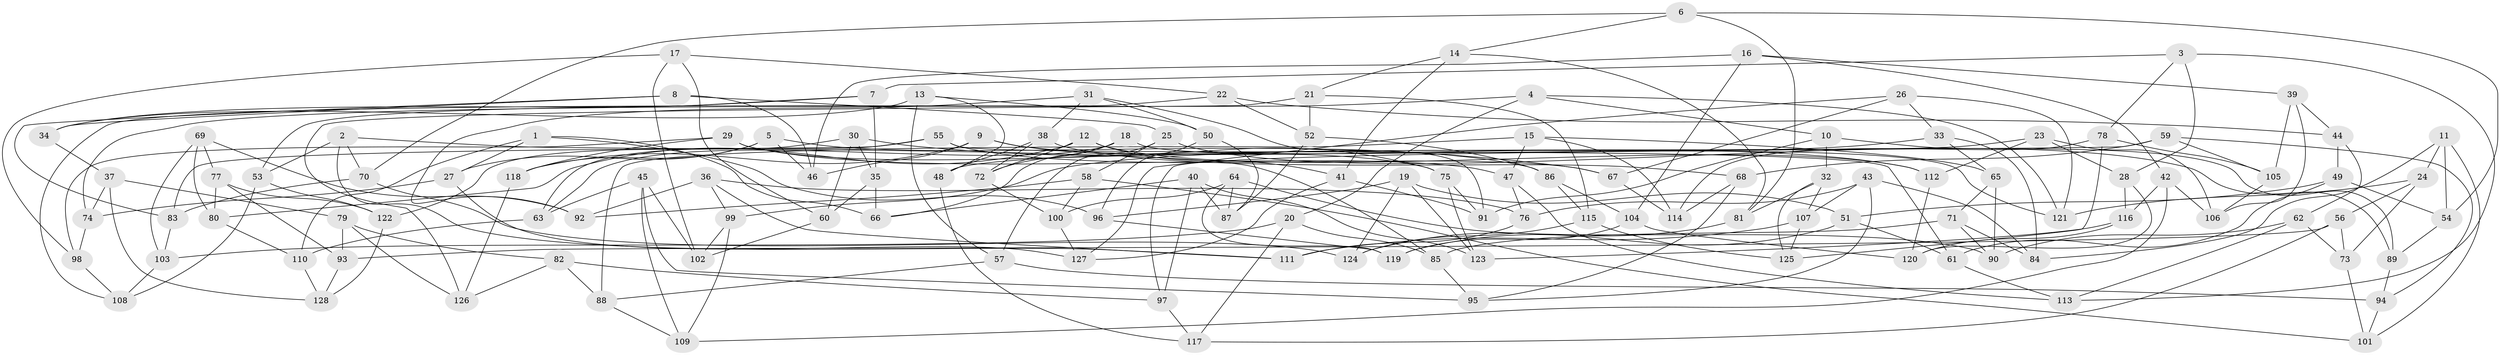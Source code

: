 // Generated by graph-tools (version 1.1) at 2025/16/03/09/25 04:16:23]
// undirected, 128 vertices, 256 edges
graph export_dot {
graph [start="1"]
  node [color=gray90,style=filled];
  1;
  2;
  3;
  4;
  5;
  6;
  7;
  8;
  9;
  10;
  11;
  12;
  13;
  14;
  15;
  16;
  17;
  18;
  19;
  20;
  21;
  22;
  23;
  24;
  25;
  26;
  27;
  28;
  29;
  30;
  31;
  32;
  33;
  34;
  35;
  36;
  37;
  38;
  39;
  40;
  41;
  42;
  43;
  44;
  45;
  46;
  47;
  48;
  49;
  50;
  51;
  52;
  53;
  54;
  55;
  56;
  57;
  58;
  59;
  60;
  61;
  62;
  63;
  64;
  65;
  66;
  67;
  68;
  69;
  70;
  71;
  72;
  73;
  74;
  75;
  76;
  77;
  78;
  79;
  80;
  81;
  82;
  83;
  84;
  85;
  86;
  87;
  88;
  89;
  90;
  91;
  92;
  93;
  94;
  95;
  96;
  97;
  98;
  99;
  100;
  101;
  102;
  103;
  104;
  105;
  106;
  107;
  108;
  109;
  110;
  111;
  112;
  113;
  114;
  115;
  116;
  117;
  118;
  119;
  120;
  121;
  122;
  123;
  124;
  125;
  126;
  127;
  128;
  1 -- 66;
  1 -- 27;
  1 -- 96;
  1 -- 110;
  2 -- 111;
  2 -- 85;
  2 -- 53;
  2 -- 70;
  3 -- 28;
  3 -- 78;
  3 -- 113;
  3 -- 7;
  4 -- 20;
  4 -- 121;
  4 -- 10;
  4 -- 74;
  5 -- 86;
  5 -- 27;
  5 -- 118;
  5 -- 46;
  6 -- 54;
  6 -- 70;
  6 -- 14;
  6 -- 81;
  7 -- 34;
  7 -- 35;
  7 -- 53;
  8 -- 34;
  8 -- 46;
  8 -- 25;
  8 -- 83;
  9 -- 46;
  9 -- 112;
  9 -- 118;
  9 -- 75;
  10 -- 89;
  10 -- 91;
  10 -- 32;
  11 -- 101;
  11 -- 84;
  11 -- 54;
  11 -- 24;
  12 -- 112;
  12 -- 80;
  12 -- 41;
  12 -- 72;
  13 -- 34;
  13 -- 57;
  13 -- 48;
  13 -- 50;
  14 -- 81;
  14 -- 41;
  14 -- 21;
  15 -- 47;
  15 -- 65;
  15 -- 114;
  15 -- 88;
  16 -- 104;
  16 -- 46;
  16 -- 42;
  16 -- 39;
  17 -- 98;
  17 -- 22;
  17 -- 102;
  17 -- 60;
  18 -- 121;
  18 -- 63;
  18 -- 72;
  18 -- 66;
  19 -- 51;
  19 -- 96;
  19 -- 123;
  19 -- 124;
  20 -- 85;
  20 -- 103;
  20 -- 117;
  21 -- 52;
  21 -- 126;
  21 -- 115;
  22 -- 52;
  22 -- 44;
  22 -- 108;
  23 -- 112;
  23 -- 106;
  23 -- 48;
  23 -- 28;
  24 -- 73;
  24 -- 56;
  24 -- 121;
  25 -- 89;
  25 -- 58;
  25 -- 57;
  26 -- 121;
  26 -- 33;
  26 -- 127;
  26 -- 67;
  27 -- 127;
  27 -- 74;
  28 -- 120;
  28 -- 116;
  29 -- 47;
  29 -- 118;
  29 -- 98;
  29 -- 75;
  30 -- 122;
  30 -- 67;
  30 -- 60;
  30 -- 35;
  31 -- 38;
  31 -- 91;
  31 -- 50;
  31 -- 92;
  32 -- 125;
  32 -- 107;
  32 -- 81;
  33 -- 65;
  33 -- 84;
  33 -- 99;
  34 -- 37;
  35 -- 60;
  35 -- 66;
  36 -- 76;
  36 -- 111;
  36 -- 99;
  36 -- 92;
  37 -- 74;
  37 -- 128;
  37 -- 79;
  38 -- 68;
  38 -- 48;
  38 -- 72;
  39 -- 105;
  39 -- 44;
  39 -- 106;
  40 -- 66;
  40 -- 123;
  40 -- 97;
  40 -- 87;
  41 -- 91;
  41 -- 127;
  42 -- 116;
  42 -- 106;
  42 -- 109;
  43 -- 95;
  43 -- 84;
  43 -- 107;
  43 -- 76;
  44 -- 49;
  44 -- 62;
  45 -- 102;
  45 -- 109;
  45 -- 63;
  45 -- 95;
  47 -- 113;
  47 -- 76;
  48 -- 117;
  49 -- 54;
  49 -- 61;
  49 -- 51;
  50 -- 87;
  50 -- 96;
  51 -- 61;
  51 -- 119;
  52 -- 86;
  52 -- 87;
  53 -- 122;
  53 -- 108;
  54 -- 89;
  55 -- 83;
  55 -- 67;
  55 -- 63;
  55 -- 61;
  56 -- 93;
  56 -- 117;
  56 -- 73;
  57 -- 94;
  57 -- 88;
  58 -- 92;
  58 -- 100;
  58 -- 101;
  59 -- 68;
  59 -- 94;
  59 -- 97;
  59 -- 105;
  60 -- 102;
  61 -- 113;
  62 -- 73;
  62 -- 90;
  62 -- 113;
  63 -- 110;
  64 -- 119;
  64 -- 87;
  64 -- 90;
  64 -- 100;
  65 -- 71;
  65 -- 90;
  67 -- 114;
  68 -- 114;
  68 -- 95;
  69 -- 103;
  69 -- 92;
  69 -- 77;
  69 -- 80;
  70 -- 83;
  70 -- 124;
  71 -- 85;
  71 -- 90;
  71 -- 84;
  72 -- 100;
  73 -- 101;
  74 -- 98;
  75 -- 123;
  75 -- 91;
  76 -- 111;
  77 -- 93;
  77 -- 80;
  77 -- 122;
  78 -- 105;
  78 -- 114;
  78 -- 125;
  79 -- 93;
  79 -- 82;
  79 -- 126;
  80 -- 110;
  81 -- 124;
  82 -- 126;
  82 -- 88;
  82 -- 97;
  83 -- 103;
  85 -- 95;
  86 -- 115;
  86 -- 104;
  88 -- 109;
  89 -- 94;
  93 -- 128;
  94 -- 101;
  96 -- 119;
  97 -- 117;
  98 -- 108;
  99 -- 109;
  99 -- 102;
  100 -- 127;
  103 -- 108;
  104 -- 120;
  104 -- 119;
  105 -- 106;
  107 -- 125;
  107 -- 111;
  110 -- 128;
  112 -- 120;
  115 -- 125;
  115 -- 124;
  116 -- 123;
  116 -- 120;
  118 -- 126;
  122 -- 128;
}
